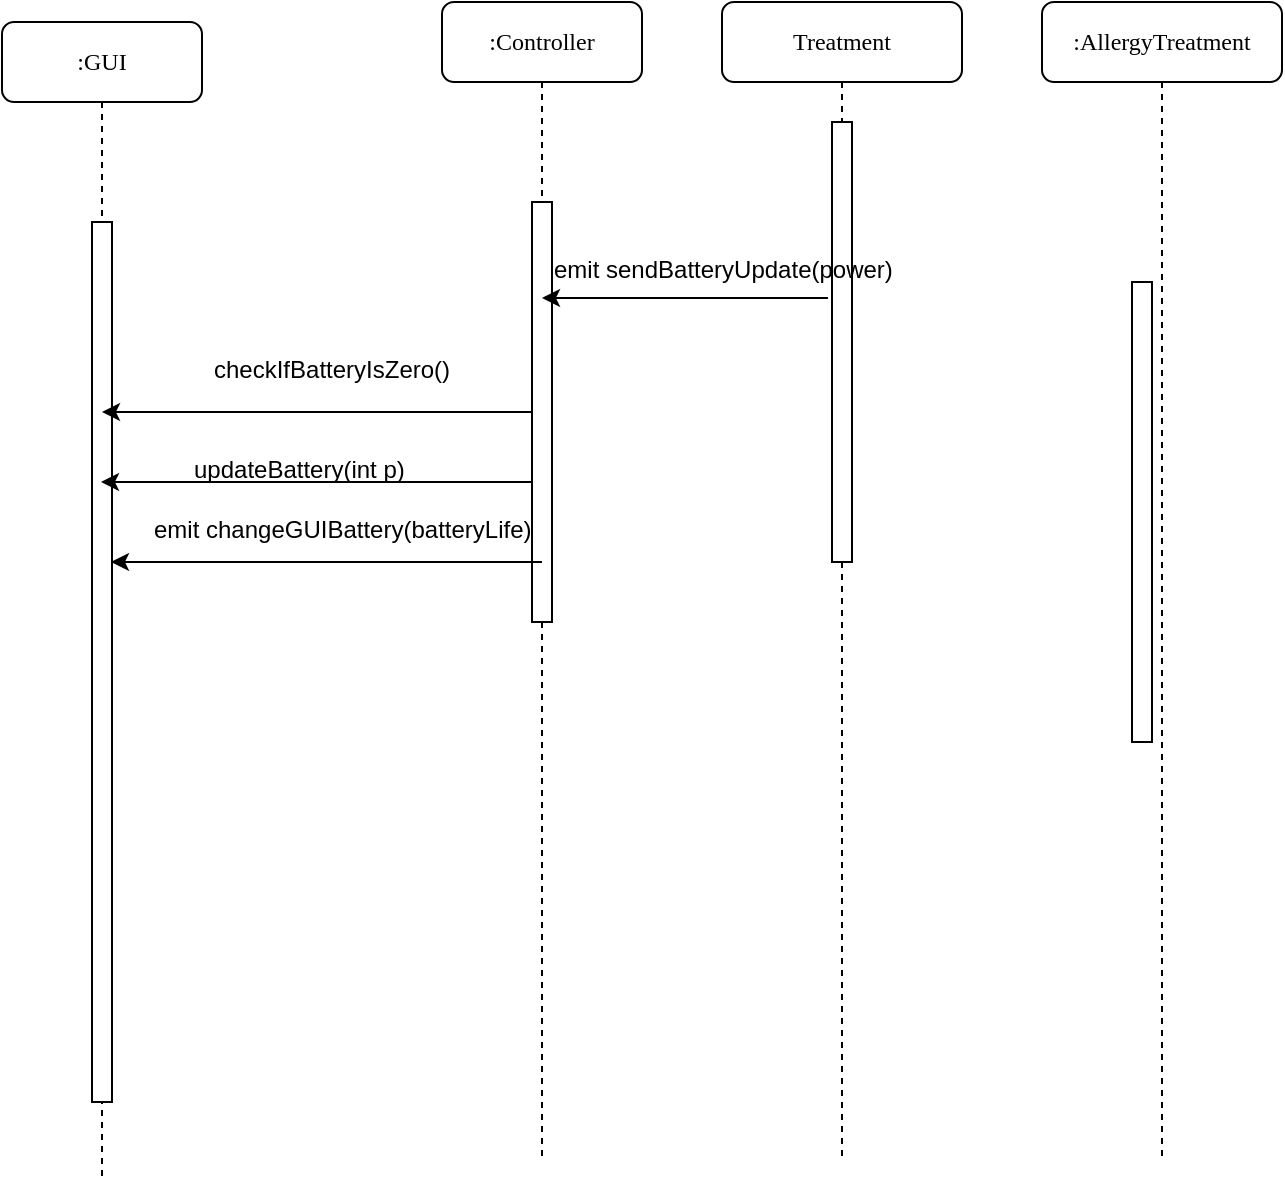 <mxfile version="14.5.6" type="google"><diagram name="Page-1" id="13e1069c-82ec-6db2-03f1-153e76fe0fe0"><mxGraphModel dx="460" dy="780" grid="1" gridSize="10" guides="1" tooltips="1" connect="1" arrows="1" fold="1" page="1" pageScale="1" pageWidth="1100" pageHeight="850" background="#ffffff" math="0" shadow="0"><root><mxCell id="0"/><mxCell id="1" parent="0"/><mxCell id="hyVDiGu7E4ZgcmZkvyfj-22" value=":Controller" style="shape=umlLifeline;perimeter=lifelinePerimeter;whiteSpace=wrap;html=1;container=1;collapsible=0;recursiveResize=0;outlineConnect=0;rounded=1;shadow=0;comic=0;labelBackgroundColor=none;strokeWidth=1;fontFamily=Verdana;fontSize=12;align=center;" parent="1" vertex="1"><mxGeometry x="460" y="80" width="100" height="580" as="geometry"/></mxCell><mxCell id="hyVDiGu7E4ZgcmZkvyfj-23" value="" style="html=1;points=[];perimeter=orthogonalPerimeter;rounded=0;shadow=0;comic=0;labelBackgroundColor=none;strokeWidth=1;fontFamily=Verdana;fontSize=12;align=center;" parent="hyVDiGu7E4ZgcmZkvyfj-22" vertex="1"><mxGeometry x="45" y="100" width="10" height="210" as="geometry"/></mxCell><mxCell id="hyVDiGu7E4ZgcmZkvyfj-24" value="Treatment" style="shape=umlLifeline;perimeter=lifelinePerimeter;whiteSpace=wrap;html=1;container=1;collapsible=0;recursiveResize=0;outlineConnect=0;rounded=1;shadow=0;comic=0;labelBackgroundColor=none;strokeWidth=1;fontFamily=Verdana;fontSize=12;align=center;" parent="1" vertex="1"><mxGeometry x="600" y="80" width="120" height="580" as="geometry"/></mxCell><mxCell id="hyVDiGu7E4ZgcmZkvyfj-25" value="" style="html=1;points=[];perimeter=orthogonalPerimeter;rounded=0;shadow=0;comic=0;labelBackgroundColor=none;strokeWidth=1;fontFamily=Verdana;fontSize=12;align=center;" parent="hyVDiGu7E4ZgcmZkvyfj-24" vertex="1"><mxGeometry x="55" y="60" width="10" height="220" as="geometry"/></mxCell><mxCell id="hyVDiGu7E4ZgcmZkvyfj-27" value=":AllergyTreatment" style="shape=umlLifeline;perimeter=lifelinePerimeter;whiteSpace=wrap;html=1;container=1;collapsible=0;recursiveResize=0;outlineConnect=0;rounded=1;shadow=0;comic=0;labelBackgroundColor=none;strokeWidth=1;fontFamily=Verdana;fontSize=12;align=center;" parent="1" vertex="1"><mxGeometry x="760" y="80" width="120" height="580" as="geometry"/></mxCell><mxCell id="hyVDiGu7E4ZgcmZkvyfj-28" value="" style="html=1;points=[];perimeter=orthogonalPerimeter;rounded=0;shadow=0;comic=0;labelBackgroundColor=none;strokeWidth=1;fontFamily=Verdana;fontSize=12;align=center;" parent="hyVDiGu7E4ZgcmZkvyfj-27" vertex="1"><mxGeometry x="45" y="140" width="10" height="230" as="geometry"/></mxCell><mxCell id="hyVDiGu7E4ZgcmZkvyfj-29" value=":GUI" style="shape=umlLifeline;perimeter=lifelinePerimeter;whiteSpace=wrap;html=1;container=1;collapsible=0;recursiveResize=0;outlineConnect=0;rounded=1;shadow=0;comic=0;labelBackgroundColor=none;strokeWidth=1;fontFamily=Verdana;fontSize=12;align=center;" parent="1" vertex="1"><mxGeometry x="240" y="90" width="100" height="580" as="geometry"/></mxCell><mxCell id="hyVDiGu7E4ZgcmZkvyfj-30" value="" style="html=1;points=[];perimeter=orthogonalPerimeter;rounded=0;shadow=0;comic=0;labelBackgroundColor=none;strokeWidth=1;fontFamily=Verdana;fontSize=12;align=center;" parent="hyVDiGu7E4ZgcmZkvyfj-29" vertex="1"><mxGeometry x="45" y="100" width="10" height="440" as="geometry"/></mxCell><mxCell id="hyVDiGu7E4ZgcmZkvyfj-41" value="" style="endArrow=classic;html=1;" parent="1" source="hyVDiGu7E4ZgcmZkvyfj-23" target="hyVDiGu7E4ZgcmZkvyfj-29" edge="1"><mxGeometry width="50" height="50" relative="1" as="geometry"><mxPoint x="350" y="300" as="sourcePoint"/><mxPoint x="400" y="250" as="targetPoint"/></mxGeometry></mxCell><mxCell id="hyVDiGu7E4ZgcmZkvyfj-42" value="checkIfBatteryIsZero()" style="text;strokeColor=none;fillColor=none;align=left;verticalAlign=top;spacingLeft=4;spacingRight=4;overflow=hidden;rotatable=0;points=[[0,0.5],[1,0.5]];portConstraint=eastwest;" parent="1" vertex="1"><mxGeometry x="340" y="250" width="130" height="26" as="geometry"/></mxCell><mxCell id="hyVDiGu7E4ZgcmZkvyfj-43" value="updateBattery(int p)" style="text;strokeColor=none;fillColor=none;align=left;verticalAlign=top;spacingLeft=4;spacingRight=4;overflow=hidden;rotatable=0;points=[[0,0.5],[1,0.5]];portConstraint=eastwest;" parent="1" vertex="1"><mxGeometry x="330" y="300" width="200" height="26" as="geometry"/></mxCell><mxCell id="XR1ULNjwXh2MD5zT4raA-2" value="" style="endArrow=classic;html=1;exitX=-0.2;exitY=0.4;exitDx=0;exitDy=0;exitPerimeter=0;" edge="1" parent="1" source="hyVDiGu7E4ZgcmZkvyfj-25" target="hyVDiGu7E4ZgcmZkvyfj-22"><mxGeometry width="50" height="50" relative="1" as="geometry"><mxPoint x="513" y="220.03" as="sourcePoint"/><mxPoint x="520" y="220" as="targetPoint"/></mxGeometry></mxCell><mxCell id="XR1ULNjwXh2MD5zT4raA-3" value="emit sendBatteryUpdate(power)" style="text;strokeColor=none;fillColor=none;align=left;verticalAlign=top;spacingLeft=4;spacingRight=4;overflow=hidden;rotatable=0;points=[[0,0.5],[1,0.5]];portConstraint=eastwest;" vertex="1" parent="1"><mxGeometry x="510" y="200" width="180" height="26" as="geometry"/></mxCell><mxCell id="XR1ULNjwXh2MD5zT4raA-4" value="" style="endArrow=classic;html=1;" edge="1" parent="1"><mxGeometry width="50" height="50" relative="1" as="geometry"><mxPoint x="505" y="320" as="sourcePoint"/><mxPoint x="289.5" y="320" as="targetPoint"/></mxGeometry></mxCell><mxCell id="XR1ULNjwXh2MD5zT4raA-5" value="" style="endArrow=classic;html=1;" edge="1" parent="1"><mxGeometry width="50" height="50" relative="1" as="geometry"><mxPoint x="510" y="360" as="sourcePoint"/><mxPoint x="294.5" y="360" as="targetPoint"/></mxGeometry></mxCell><mxCell id="XR1ULNjwXh2MD5zT4raA-6" value="emit changeGUIBattery(batteryLife)" style="text;strokeColor=none;fillColor=none;align=left;verticalAlign=top;spacingLeft=4;spacingRight=4;overflow=hidden;rotatable=0;points=[[0,0.5],[1,0.5]];portConstraint=eastwest;" vertex="1" parent="1"><mxGeometry x="310" y="330" width="200" height="26" as="geometry"/></mxCell></root></mxGraphModel></diagram></mxfile>